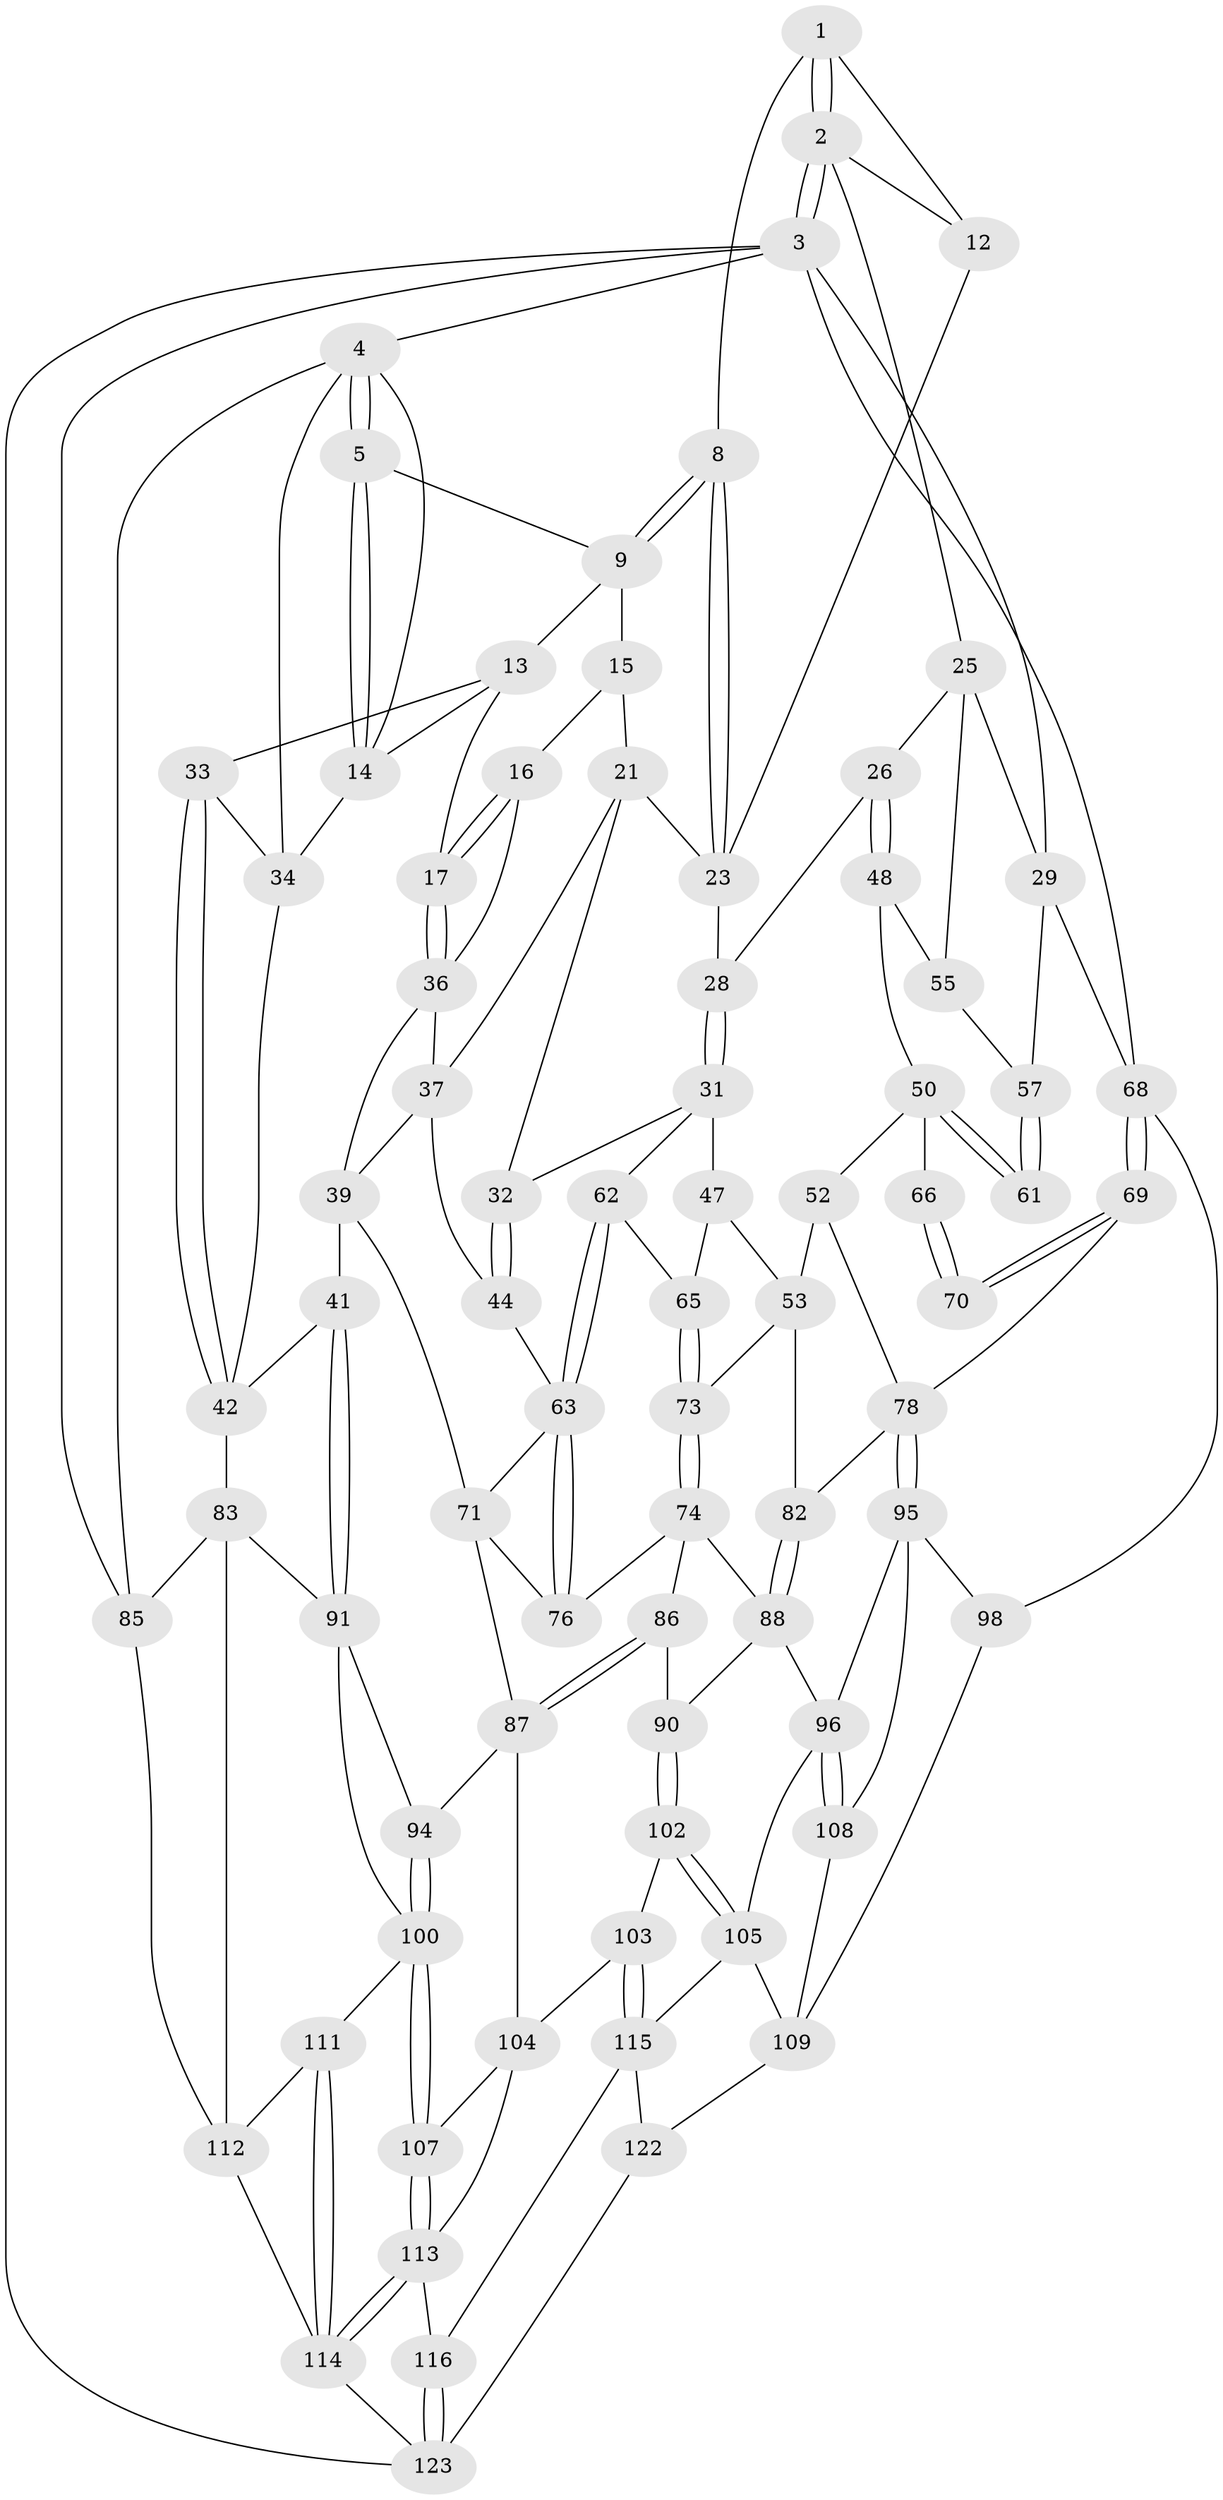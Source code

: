 // original degree distribution, {3: 0.03225806451612903, 5: 0.532258064516129, 6: 0.22580645161290322, 4: 0.20967741935483872}
// Generated by graph-tools (version 1.1) at 2025/42/03/06/25 10:42:28]
// undirected, 77 vertices, 170 edges
graph export_dot {
graph [start="1"]
  node [color=gray90,style=filled];
  1 [pos="+0.7759085259481269+0",super="+7"];
  2 [pos="+1+0",super="+11"];
  3 [pos="+1+0",super="+80"];
  4 [pos="+0+0",super="+43"];
  5 [pos="+0+0",super="+6"];
  8 [pos="+0.6146381325136717+0.0892530286099084"];
  9 [pos="+0.45116887454542454+0.031313001869008907",super="+10"];
  12 [pos="+0.7783109261025818+0.12860431200754593"];
  13 [pos="+0.27236462640984327+0.15312840373571074",super="+18"];
  14 [pos="+0.06683905825536078+0.05242796677570272",super="+35"];
  15 [pos="+0.4519410094221068+0.0644066208113572",super="+19"];
  16 [pos="+0.43276954538288903+0.09642590323566233",super="+20"];
  17 [pos="+0.3013018042422861+0.2049236530968405"];
  21 [pos="+0.5250889024466651+0.23228119539023298",super="+22"];
  23 [pos="+0.6200413787745546+0.11362378340769763",super="+24"];
  25 [pos="+0.8822709446866732+0.20469663783224",super="+30"];
  26 [pos="+0.841625221385928+0.28293916922509593",super="+27"];
  28 [pos="+0.7275227211729591+0.20061470872516687"];
  29 [pos="+1+0.10396314046027554",super="+58"];
  31 [pos="+0.6420875726052744+0.3014599249027722",super="+46"];
  32 [pos="+0.5738812638083156+0.2646234638101539"];
  33 [pos="+0.14816949442062594+0.2819089934418691"];
  34 [pos="+0.13775291762988964+0.2732193640554495",super="+59"];
  36 [pos="+0.33806607624542495+0.2305181538329417",super="+38"];
  37 [pos="+0.5067042793078598+0.24236413332009227",super="+45"];
  39 [pos="+0.36355865810675503+0.3525301620592266",super="+40"];
  41 [pos="+0.2030382495615883+0.43881885126633574"];
  42 [pos="+0.16459454493358103+0.41863687278762945",super="+60"];
  44 [pos="+0.4887413495009238+0.3754536549783789"];
  47 [pos="+0.8282743197907799+0.28770279175482966",super="+54"];
  48 [pos="+0.8540181091587072+0.3003787341216553",super="+49"];
  50 [pos="+0.8727916066412951+0.3917127078783586",super="+51"];
  52 [pos="+0.8262335789549387+0.45388378801209356"];
  53 [pos="+0.7965204402079057+0.45307875409802867",super="+77"];
  55 [pos="+0.9241300940819182+0.3035193659191218",super="+56"];
  57 [pos="+1+0.358579844589575"];
  61 [pos="+0.9649985796608235+0.39399762869286264"];
  62 [pos="+0.6600036064355725+0.35538688564874504"];
  63 [pos="+0.5926193097905723+0.45224651381274217",super="+64"];
  65 [pos="+0.6625527161924402+0.35733144946174"];
  66 [pos="+0.9198276783272452+0.46816812386734713",super="+67"];
  68 [pos="+1+0.5828087523737103",super="+81"];
  69 [pos="+1+0.5573978103606262"];
  70 [pos="+0.9837536878434533+0.5290935281821649"];
  71 [pos="+0.45697215229273414+0.49081448946506906",super="+72"];
  73 [pos="+0.7120753510011931+0.5119927538417286"];
  74 [pos="+0.6898454612325859+0.5199240827869641",super="+75"];
  76 [pos="+0.5945089399880332+0.48920480755807844"];
  78 [pos="+0.8948167596474114+0.5965569850340723",super="+79"];
  82 [pos="+0.7690643311769363+0.5789936441762643"];
  83 [pos="+0+0.6181215341701451",super="+84"];
  85 [pos="+0+1"];
  86 [pos="+0.5446475888383946+0.6274225627017687"];
  87 [pos="+0.42471502096073876+0.6238246826922716",super="+93"];
  88 [pos="+0.7307868595260073+0.6738859913390444",super="+89"];
  90 [pos="+0.5731342996486688+0.6493555492288605"];
  91 [pos="+0.2129038771773431+0.6145196597299848",super="+92"];
  94 [pos="+0.34434201807971476+0.6429322312890051"];
  95 [pos="+0.8860446047203087+0.6225039097675984",super="+99"];
  96 [pos="+0.8346690655063941+0.7220418794733361",super="+97"];
  98 [pos="+1+0.8495189409417372"];
  100 [pos="+0.2645867718213308+0.7689939807026073",super="+101"];
  102 [pos="+0.6464947261242128+0.7372680616381049"];
  103 [pos="+0.5941112131705403+0.7769062404703346"];
  104 [pos="+0.42065301806227084+0.7717871788607769",super="+106"];
  105 [pos="+0.6594617566819247+0.7402059772212227",super="+110"];
  107 [pos="+0.2934161056256401+0.7957486190485684"];
  108 [pos="+0.8628787875686142+0.7573675011993566"];
  109 [pos="+0.8116205661580954+0.8670377839040087",super="+121"];
  111 [pos="+0.14107435295062432+0.8310123499030614"];
  112 [pos="+0.07373297244552506+0.822731350843425",super="+120"];
  113 [pos="+0.22059264978327733+1",super="+117"];
  114 [pos="+0.21969784490617916+1",super="+119"];
  115 [pos="+0.5333025678431934+0.8867706589217371",super="+118"];
  116 [pos="+0.4614655043964688+0.8982439897020911"];
  122 [pos="+0.7192620014620904+1"];
  123 [pos="+0.5090933969231262+1",super="+124"];
  1 -- 2;
  1 -- 2;
  1 -- 8;
  1 -- 12;
  2 -- 3;
  2 -- 3;
  2 -- 25;
  2 -- 12;
  3 -- 4;
  3 -- 29;
  3 -- 123;
  3 -- 68;
  3 -- 85;
  4 -- 5;
  4 -- 5;
  4 -- 85;
  4 -- 34;
  4 -- 14;
  5 -- 14;
  5 -- 14;
  5 -- 9;
  8 -- 9;
  8 -- 9;
  8 -- 23;
  8 -- 23;
  9 -- 15;
  9 -- 13;
  12 -- 23;
  13 -- 14;
  13 -- 17;
  13 -- 33;
  14 -- 34;
  15 -- 16 [weight=2];
  15 -- 21;
  16 -- 17;
  16 -- 17;
  16 -- 36;
  17 -- 36;
  17 -- 36;
  21 -- 37;
  21 -- 32;
  21 -- 23;
  23 -- 28;
  25 -- 26;
  25 -- 29;
  25 -- 55;
  26 -- 48;
  26 -- 48;
  26 -- 28;
  28 -- 31;
  28 -- 31;
  29 -- 57;
  29 -- 68;
  31 -- 32;
  31 -- 47;
  31 -- 62;
  32 -- 44;
  32 -- 44;
  33 -- 34;
  33 -- 42;
  33 -- 42;
  34 -- 42;
  36 -- 37;
  36 -- 39;
  37 -- 44;
  37 -- 39;
  39 -- 41;
  39 -- 71;
  41 -- 42;
  41 -- 91;
  41 -- 91;
  42 -- 83;
  44 -- 63;
  47 -- 65;
  47 -- 53;
  48 -- 55 [weight=2];
  48 -- 50;
  50 -- 61;
  50 -- 61;
  50 -- 52;
  50 -- 66;
  52 -- 53;
  52 -- 78;
  53 -- 73;
  53 -- 82;
  55 -- 57;
  57 -- 61;
  57 -- 61;
  62 -- 63;
  62 -- 63;
  62 -- 65;
  63 -- 76;
  63 -- 76;
  63 -- 71;
  65 -- 73;
  65 -- 73;
  66 -- 70 [weight=2];
  66 -- 70;
  68 -- 69;
  68 -- 69;
  68 -- 98;
  69 -- 70;
  69 -- 70;
  69 -- 78;
  71 -- 76;
  71 -- 87;
  73 -- 74;
  73 -- 74;
  74 -- 76;
  74 -- 86;
  74 -- 88;
  78 -- 95;
  78 -- 95;
  78 -- 82;
  82 -- 88;
  82 -- 88;
  83 -- 91;
  83 -- 112;
  83 -- 85;
  85 -- 112;
  86 -- 87;
  86 -- 87;
  86 -- 90;
  87 -- 104;
  87 -- 94;
  88 -- 90;
  88 -- 96;
  90 -- 102;
  90 -- 102;
  91 -- 94;
  91 -- 100;
  94 -- 100;
  94 -- 100;
  95 -- 96;
  95 -- 98;
  95 -- 108;
  96 -- 108;
  96 -- 108;
  96 -- 105;
  98 -- 109;
  100 -- 107;
  100 -- 107;
  100 -- 111;
  102 -- 103;
  102 -- 105;
  102 -- 105;
  103 -- 104;
  103 -- 115;
  103 -- 115;
  104 -- 107;
  104 -- 113;
  105 -- 115;
  105 -- 109;
  107 -- 113;
  107 -- 113;
  108 -- 109;
  109 -- 122;
  111 -- 112;
  111 -- 114;
  111 -- 114;
  112 -- 114;
  113 -- 114;
  113 -- 114;
  113 -- 116;
  114 -- 123;
  115 -- 116;
  115 -- 122;
  116 -- 123;
  116 -- 123;
  122 -- 123;
}
